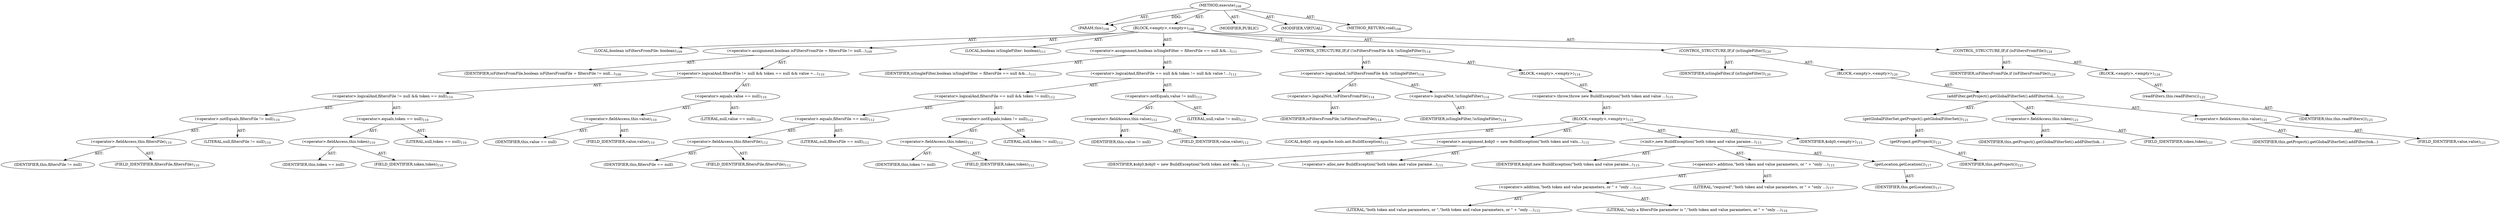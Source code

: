 digraph "execute" {  
"111669149699" [label = <(METHOD,execute)<SUB>108</SUB>> ]
"115964116995" [label = <(PARAM,this)<SUB>108</SUB>> ]
"25769803779" [label = <(BLOCK,&lt;empty&gt;,&lt;empty&gt;)<SUB>108</SUB>> ]
"94489280512" [label = <(LOCAL,boolean isFiltersFromFile: boolean)<SUB>109</SUB>> ]
"30064771078" [label = <(&lt;operator&gt;.assignment,boolean isFiltersFromFile = filtersFile != null...)<SUB>109</SUB>> ]
"68719476747" [label = <(IDENTIFIER,isFiltersFromFile,boolean isFiltersFromFile = filtersFile != null...)<SUB>109</SUB>> ]
"30064771079" [label = <(&lt;operator&gt;.logicalAnd,filtersFile != null &amp;&amp; token == null &amp;&amp; value =...)<SUB>110</SUB>> ]
"30064771080" [label = <(&lt;operator&gt;.logicalAnd,filtersFile != null &amp;&amp; token == null)<SUB>110</SUB>> ]
"30064771081" [label = <(&lt;operator&gt;.notEquals,filtersFile != null)<SUB>110</SUB>> ]
"30064771082" [label = <(&lt;operator&gt;.fieldAccess,this.filtersFile)<SUB>110</SUB>> ]
"68719476748" [label = <(IDENTIFIER,this,filtersFile != null)> ]
"55834574851" [label = <(FIELD_IDENTIFIER,filtersFile,filtersFile)<SUB>110</SUB>> ]
"90194313216" [label = <(LITERAL,null,filtersFile != null)<SUB>110</SUB>> ]
"30064771083" [label = <(&lt;operator&gt;.equals,token == null)<SUB>110</SUB>> ]
"30064771084" [label = <(&lt;operator&gt;.fieldAccess,this.token)<SUB>110</SUB>> ]
"68719476749" [label = <(IDENTIFIER,this,token == null)> ]
"55834574852" [label = <(FIELD_IDENTIFIER,token,token)<SUB>110</SUB>> ]
"90194313217" [label = <(LITERAL,null,token == null)<SUB>110</SUB>> ]
"30064771085" [label = <(&lt;operator&gt;.equals,value == null)<SUB>110</SUB>> ]
"30064771086" [label = <(&lt;operator&gt;.fieldAccess,this.value)<SUB>110</SUB>> ]
"68719476750" [label = <(IDENTIFIER,this,value == null)> ]
"55834574853" [label = <(FIELD_IDENTIFIER,value,value)<SUB>110</SUB>> ]
"90194313218" [label = <(LITERAL,null,value == null)<SUB>110</SUB>> ]
"94489280513" [label = <(LOCAL,boolean isSingleFilter: boolean)<SUB>111</SUB>> ]
"30064771087" [label = <(&lt;operator&gt;.assignment,boolean isSingleFilter = filtersFile == null &amp;&amp;...)<SUB>111</SUB>> ]
"68719476751" [label = <(IDENTIFIER,isSingleFilter,boolean isSingleFilter = filtersFile == null &amp;&amp;...)<SUB>111</SUB>> ]
"30064771088" [label = <(&lt;operator&gt;.logicalAnd,filtersFile == null &amp;&amp; token != null &amp;&amp; value !...)<SUB>112</SUB>> ]
"30064771089" [label = <(&lt;operator&gt;.logicalAnd,filtersFile == null &amp;&amp; token != null)<SUB>112</SUB>> ]
"30064771090" [label = <(&lt;operator&gt;.equals,filtersFile == null)<SUB>112</SUB>> ]
"30064771091" [label = <(&lt;operator&gt;.fieldAccess,this.filtersFile)<SUB>112</SUB>> ]
"68719476752" [label = <(IDENTIFIER,this,filtersFile == null)> ]
"55834574854" [label = <(FIELD_IDENTIFIER,filtersFile,filtersFile)<SUB>112</SUB>> ]
"90194313219" [label = <(LITERAL,null,filtersFile == null)<SUB>112</SUB>> ]
"30064771092" [label = <(&lt;operator&gt;.notEquals,token != null)<SUB>112</SUB>> ]
"30064771093" [label = <(&lt;operator&gt;.fieldAccess,this.token)<SUB>112</SUB>> ]
"68719476753" [label = <(IDENTIFIER,this,token != null)> ]
"55834574855" [label = <(FIELD_IDENTIFIER,token,token)<SUB>112</SUB>> ]
"90194313220" [label = <(LITERAL,null,token != null)<SUB>112</SUB>> ]
"30064771094" [label = <(&lt;operator&gt;.notEquals,value != null)<SUB>112</SUB>> ]
"30064771095" [label = <(&lt;operator&gt;.fieldAccess,this.value)<SUB>112</SUB>> ]
"68719476754" [label = <(IDENTIFIER,this,value != null)> ]
"55834574856" [label = <(FIELD_IDENTIFIER,value,value)<SUB>112</SUB>> ]
"90194313221" [label = <(LITERAL,null,value != null)<SUB>112</SUB>> ]
"47244640256" [label = <(CONTROL_STRUCTURE,IF,if (!isFiltersFromFile &amp;&amp; !isSingleFilter))<SUB>114</SUB>> ]
"30064771096" [label = <(&lt;operator&gt;.logicalAnd,!isFiltersFromFile &amp;&amp; !isSingleFilter)<SUB>114</SUB>> ]
"30064771097" [label = <(&lt;operator&gt;.logicalNot,!isFiltersFromFile)<SUB>114</SUB>> ]
"68719476755" [label = <(IDENTIFIER,isFiltersFromFile,!isFiltersFromFile)<SUB>114</SUB>> ]
"30064771098" [label = <(&lt;operator&gt;.logicalNot,!isSingleFilter)<SUB>114</SUB>> ]
"68719476756" [label = <(IDENTIFIER,isSingleFilter,!isSingleFilter)<SUB>114</SUB>> ]
"25769803780" [label = <(BLOCK,&lt;empty&gt;,&lt;empty&gt;)<SUB>114</SUB>> ]
"30064771099" [label = <(&lt;operator&gt;.throw,throw new BuildException(&quot;both token and value ...)<SUB>115</SUB>> ]
"25769803781" [label = <(BLOCK,&lt;empty&gt;,&lt;empty&gt;)<SUB>115</SUB>> ]
"94489280514" [label = <(LOCAL,$obj0: org.apache.tools.ant.BuildException)<SUB>115</SUB>> ]
"30064771100" [label = <(&lt;operator&gt;.assignment,$obj0 = new BuildException(&quot;both token and valu...)<SUB>115</SUB>> ]
"68719476757" [label = <(IDENTIFIER,$obj0,$obj0 = new BuildException(&quot;both token and valu...)<SUB>115</SUB>> ]
"30064771101" [label = <(&lt;operator&gt;.alloc,new BuildException(&quot;both token and value parame...)<SUB>115</SUB>> ]
"30064771102" [label = <(&lt;init&gt;,new BuildException(&quot;both token and value parame...)<SUB>115</SUB>> ]
"68719476758" [label = <(IDENTIFIER,$obj0,new BuildException(&quot;both token and value parame...)<SUB>115</SUB>> ]
"30064771103" [label = <(&lt;operator&gt;.addition,&quot;both token and value parameters, or &quot; + &quot;only ...)<SUB>115</SUB>> ]
"30064771104" [label = <(&lt;operator&gt;.addition,&quot;both token and value parameters, or &quot; + &quot;only ...)<SUB>115</SUB>> ]
"90194313222" [label = <(LITERAL,&quot;both token and value parameters, or &quot;,&quot;both token and value parameters, or &quot; + &quot;only ...)<SUB>115</SUB>> ]
"90194313223" [label = <(LITERAL,&quot;only a filtersFile parameter is &quot;,&quot;both token and value parameters, or &quot; + &quot;only ...)<SUB>116</SUB>> ]
"90194313224" [label = <(LITERAL,&quot;required&quot;,&quot;both token and value parameters, or &quot; + &quot;only ...)<SUB>117</SUB>> ]
"30064771105" [label = <(getLocation,getLocation())<SUB>117</SUB>> ]
"68719476739" [label = <(IDENTIFIER,this,getLocation())<SUB>117</SUB>> ]
"68719476759" [label = <(IDENTIFIER,$obj0,&lt;empty&gt;)<SUB>115</SUB>> ]
"47244640257" [label = <(CONTROL_STRUCTURE,IF,if (isSingleFilter))<SUB>120</SUB>> ]
"68719476760" [label = <(IDENTIFIER,isSingleFilter,if (isSingleFilter))<SUB>120</SUB>> ]
"25769803782" [label = <(BLOCK,&lt;empty&gt;,&lt;empty&gt;)<SUB>120</SUB>> ]
"30064771106" [label = <(addFilter,getProject().getGlobalFilterSet().addFilter(tok...)<SUB>121</SUB>> ]
"30064771107" [label = <(getGlobalFilterSet,getProject().getGlobalFilterSet())<SUB>121</SUB>> ]
"30064771108" [label = <(getProject,getProject())<SUB>121</SUB>> ]
"68719476740" [label = <(IDENTIFIER,this,getProject())<SUB>121</SUB>> ]
"30064771109" [label = <(&lt;operator&gt;.fieldAccess,this.token)<SUB>121</SUB>> ]
"68719476761" [label = <(IDENTIFIER,this,getProject().getGlobalFilterSet().addFilter(tok...)> ]
"55834574857" [label = <(FIELD_IDENTIFIER,token,token)<SUB>121</SUB>> ]
"30064771110" [label = <(&lt;operator&gt;.fieldAccess,this.value)<SUB>121</SUB>> ]
"68719476762" [label = <(IDENTIFIER,this,getProject().getGlobalFilterSet().addFilter(tok...)> ]
"55834574858" [label = <(FIELD_IDENTIFIER,value,value)<SUB>121</SUB>> ]
"47244640258" [label = <(CONTROL_STRUCTURE,IF,if (isFiltersFromFile))<SUB>124</SUB>> ]
"68719476763" [label = <(IDENTIFIER,isFiltersFromFile,if (isFiltersFromFile))<SUB>124</SUB>> ]
"25769803783" [label = <(BLOCK,&lt;empty&gt;,&lt;empty&gt;)<SUB>124</SUB>> ]
"30064771111" [label = <(readFilters,this.readFilters())<SUB>125</SUB>> ]
"68719476741" [label = <(IDENTIFIER,this,this.readFilters())<SUB>125</SUB>> ]
"133143986185" [label = <(MODIFIER,PUBLIC)> ]
"133143986186" [label = <(MODIFIER,VIRTUAL)> ]
"128849018883" [label = <(METHOD_RETURN,void)<SUB>108</SUB>> ]
  "111669149699" -> "115964116995"  [ label = "AST: "] 
  "111669149699" -> "25769803779"  [ label = "AST: "] 
  "111669149699" -> "133143986185"  [ label = "AST: "] 
  "111669149699" -> "133143986186"  [ label = "AST: "] 
  "111669149699" -> "128849018883"  [ label = "AST: "] 
  "25769803779" -> "94489280512"  [ label = "AST: "] 
  "25769803779" -> "30064771078"  [ label = "AST: "] 
  "25769803779" -> "94489280513"  [ label = "AST: "] 
  "25769803779" -> "30064771087"  [ label = "AST: "] 
  "25769803779" -> "47244640256"  [ label = "AST: "] 
  "25769803779" -> "47244640257"  [ label = "AST: "] 
  "25769803779" -> "47244640258"  [ label = "AST: "] 
  "30064771078" -> "68719476747"  [ label = "AST: "] 
  "30064771078" -> "30064771079"  [ label = "AST: "] 
  "30064771079" -> "30064771080"  [ label = "AST: "] 
  "30064771079" -> "30064771085"  [ label = "AST: "] 
  "30064771080" -> "30064771081"  [ label = "AST: "] 
  "30064771080" -> "30064771083"  [ label = "AST: "] 
  "30064771081" -> "30064771082"  [ label = "AST: "] 
  "30064771081" -> "90194313216"  [ label = "AST: "] 
  "30064771082" -> "68719476748"  [ label = "AST: "] 
  "30064771082" -> "55834574851"  [ label = "AST: "] 
  "30064771083" -> "30064771084"  [ label = "AST: "] 
  "30064771083" -> "90194313217"  [ label = "AST: "] 
  "30064771084" -> "68719476749"  [ label = "AST: "] 
  "30064771084" -> "55834574852"  [ label = "AST: "] 
  "30064771085" -> "30064771086"  [ label = "AST: "] 
  "30064771085" -> "90194313218"  [ label = "AST: "] 
  "30064771086" -> "68719476750"  [ label = "AST: "] 
  "30064771086" -> "55834574853"  [ label = "AST: "] 
  "30064771087" -> "68719476751"  [ label = "AST: "] 
  "30064771087" -> "30064771088"  [ label = "AST: "] 
  "30064771088" -> "30064771089"  [ label = "AST: "] 
  "30064771088" -> "30064771094"  [ label = "AST: "] 
  "30064771089" -> "30064771090"  [ label = "AST: "] 
  "30064771089" -> "30064771092"  [ label = "AST: "] 
  "30064771090" -> "30064771091"  [ label = "AST: "] 
  "30064771090" -> "90194313219"  [ label = "AST: "] 
  "30064771091" -> "68719476752"  [ label = "AST: "] 
  "30064771091" -> "55834574854"  [ label = "AST: "] 
  "30064771092" -> "30064771093"  [ label = "AST: "] 
  "30064771092" -> "90194313220"  [ label = "AST: "] 
  "30064771093" -> "68719476753"  [ label = "AST: "] 
  "30064771093" -> "55834574855"  [ label = "AST: "] 
  "30064771094" -> "30064771095"  [ label = "AST: "] 
  "30064771094" -> "90194313221"  [ label = "AST: "] 
  "30064771095" -> "68719476754"  [ label = "AST: "] 
  "30064771095" -> "55834574856"  [ label = "AST: "] 
  "47244640256" -> "30064771096"  [ label = "AST: "] 
  "47244640256" -> "25769803780"  [ label = "AST: "] 
  "30064771096" -> "30064771097"  [ label = "AST: "] 
  "30064771096" -> "30064771098"  [ label = "AST: "] 
  "30064771097" -> "68719476755"  [ label = "AST: "] 
  "30064771098" -> "68719476756"  [ label = "AST: "] 
  "25769803780" -> "30064771099"  [ label = "AST: "] 
  "30064771099" -> "25769803781"  [ label = "AST: "] 
  "25769803781" -> "94489280514"  [ label = "AST: "] 
  "25769803781" -> "30064771100"  [ label = "AST: "] 
  "25769803781" -> "30064771102"  [ label = "AST: "] 
  "25769803781" -> "68719476759"  [ label = "AST: "] 
  "30064771100" -> "68719476757"  [ label = "AST: "] 
  "30064771100" -> "30064771101"  [ label = "AST: "] 
  "30064771102" -> "68719476758"  [ label = "AST: "] 
  "30064771102" -> "30064771103"  [ label = "AST: "] 
  "30064771102" -> "30064771105"  [ label = "AST: "] 
  "30064771103" -> "30064771104"  [ label = "AST: "] 
  "30064771103" -> "90194313224"  [ label = "AST: "] 
  "30064771104" -> "90194313222"  [ label = "AST: "] 
  "30064771104" -> "90194313223"  [ label = "AST: "] 
  "30064771105" -> "68719476739"  [ label = "AST: "] 
  "47244640257" -> "68719476760"  [ label = "AST: "] 
  "47244640257" -> "25769803782"  [ label = "AST: "] 
  "25769803782" -> "30064771106"  [ label = "AST: "] 
  "30064771106" -> "30064771107"  [ label = "AST: "] 
  "30064771106" -> "30064771109"  [ label = "AST: "] 
  "30064771106" -> "30064771110"  [ label = "AST: "] 
  "30064771107" -> "30064771108"  [ label = "AST: "] 
  "30064771108" -> "68719476740"  [ label = "AST: "] 
  "30064771109" -> "68719476761"  [ label = "AST: "] 
  "30064771109" -> "55834574857"  [ label = "AST: "] 
  "30064771110" -> "68719476762"  [ label = "AST: "] 
  "30064771110" -> "55834574858"  [ label = "AST: "] 
  "47244640258" -> "68719476763"  [ label = "AST: "] 
  "47244640258" -> "25769803783"  [ label = "AST: "] 
  "25769803783" -> "30064771111"  [ label = "AST: "] 
  "30064771111" -> "68719476741"  [ label = "AST: "] 
  "111669149699" -> "115964116995"  [ label = "DDG: "] 
}
